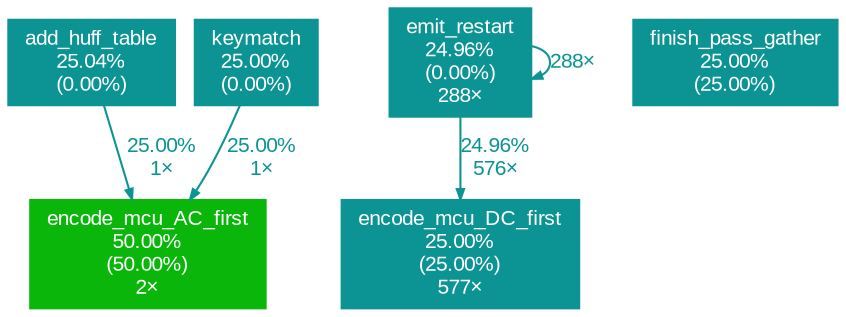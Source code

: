 digraph {
	graph [fontname=Arial, nodesep=0.125, ranksep=0.25];
	node [fontcolor=white, fontname=Arial, height=0, shape=box, style=filled, width=0];
	edge [fontname=Arial];
	1 [color="#0ab60a", fontcolor="#ffffff", fontsize="10.00", label="encode_mcu_AC_first\n50.00%\n(50.00%)\n2×"];
	2 [color="#0c9393", fontcolor="#ffffff", fontsize="10.00", label="add_huff_table\n25.04%\n(0.00%)"];
	2 -> 1 [arrowsize="0.50", color="#0c9393", fontcolor="#0c9393", fontsize="10.00", label="25.00%\n1×", labeldistance="1.00", penwidth="1.00"];
	3 [color="#0c9393", fontcolor="#ffffff", fontsize="10.00", label="encode_mcu_DC_first\n25.00%\n(25.00%)\n577×"];
	4 [color="#0c9393", fontcolor="#ffffff", fontsize="10.00", label="finish_pass_gather\n25.00%\n(25.00%)"];
	5 [color="#0c9393", fontcolor="#ffffff", fontsize="10.00", label="keymatch\n25.00%\n(0.00%)"];
	5 -> 1 [arrowsize="0.50", color="#0c9393", fontcolor="#0c9393", fontsize="10.00", label="25.00%\n1×", labeldistance="1.00", penwidth="1.00"];
	6 [color="#0c9393", fontcolor="#ffffff", fontsize="10.00", label="emit_restart\n24.96%\n(0.00%)\n288×"];
	6 -> 3 [arrowsize="0.50", color="#0c9393", fontcolor="#0c9393", fontsize="10.00", label="24.96%\n576×", labeldistance="1.00", penwidth="1.00"];
	6 -> 6 [arrowsize="0.50", color="#0c9393", fontcolor="#0c9393", fontsize="10.00", label="288×", labeldistance="1.00", penwidth="1.00"];
}
